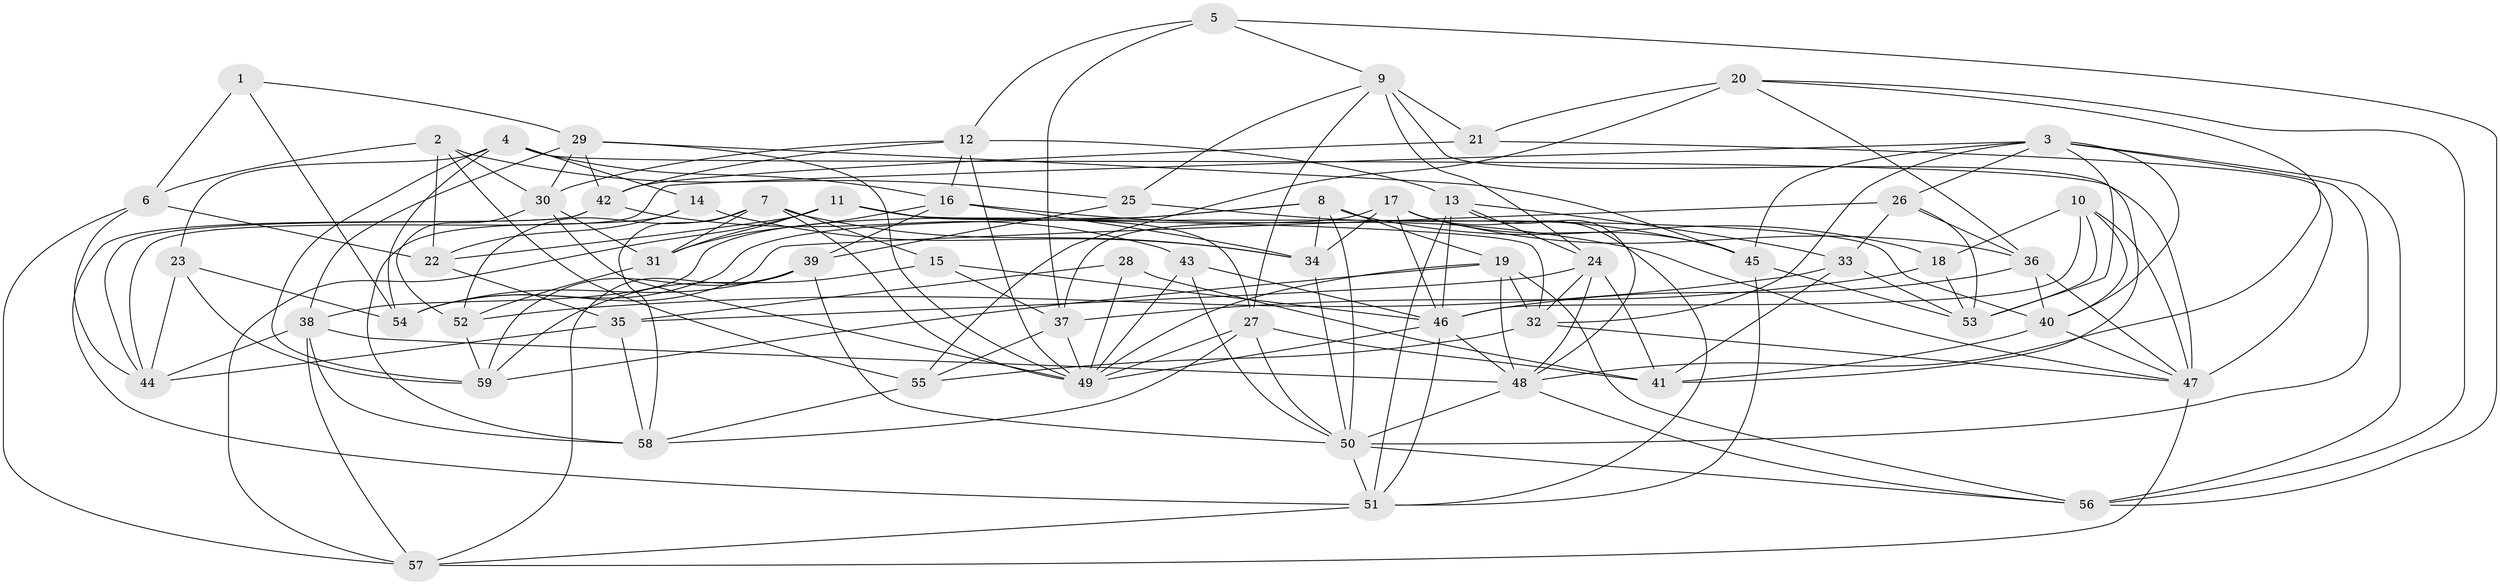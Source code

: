 // original degree distribution, {4: 1.0}
// Generated by graph-tools (version 1.1) at 2025/26/03/09/25 03:26:52]
// undirected, 59 vertices, 169 edges
graph export_dot {
graph [start="1"]
  node [color=gray90,style=filled];
  1;
  2;
  3;
  4;
  5;
  6;
  7;
  8;
  9;
  10;
  11;
  12;
  13;
  14;
  15;
  16;
  17;
  18;
  19;
  20;
  21;
  22;
  23;
  24;
  25;
  26;
  27;
  28;
  29;
  30;
  31;
  32;
  33;
  34;
  35;
  36;
  37;
  38;
  39;
  40;
  41;
  42;
  43;
  44;
  45;
  46;
  47;
  48;
  49;
  50;
  51;
  52;
  53;
  54;
  55;
  56;
  57;
  58;
  59;
  1 -- 6 [weight=2.0];
  1 -- 29 [weight=1.0];
  1 -- 54 [weight=1.0];
  2 -- 6 [weight=1.0];
  2 -- 22 [weight=2.0];
  2 -- 25 [weight=1.0];
  2 -- 30 [weight=1.0];
  2 -- 55 [weight=1.0];
  3 -- 26 [weight=1.0];
  3 -- 32 [weight=1.0];
  3 -- 40 [weight=1.0];
  3 -- 44 [weight=1.0];
  3 -- 45 [weight=1.0];
  3 -- 50 [weight=1.0];
  3 -- 53 [weight=1.0];
  3 -- 56 [weight=1.0];
  4 -- 14 [weight=1.0];
  4 -- 16 [weight=1.0];
  4 -- 23 [weight=1.0];
  4 -- 47 [weight=1.0];
  4 -- 54 [weight=1.0];
  4 -- 59 [weight=1.0];
  5 -- 9 [weight=1.0];
  5 -- 12 [weight=1.0];
  5 -- 37 [weight=1.0];
  5 -- 56 [weight=1.0];
  6 -- 22 [weight=1.0];
  6 -- 44 [weight=1.0];
  6 -- 57 [weight=1.0];
  7 -- 15 [weight=1.0];
  7 -- 31 [weight=1.0];
  7 -- 34 [weight=1.0];
  7 -- 49 [weight=1.0];
  7 -- 52 [weight=1.0];
  7 -- 58 [weight=1.0];
  8 -- 18 [weight=1.0];
  8 -- 19 [weight=1.0];
  8 -- 34 [weight=1.0];
  8 -- 38 [weight=1.0];
  8 -- 50 [weight=1.0];
  8 -- 54 [weight=1.0];
  9 -- 21 [weight=1.0];
  9 -- 24 [weight=1.0];
  9 -- 25 [weight=1.0];
  9 -- 27 [weight=1.0];
  9 -- 41 [weight=1.0];
  10 -- 18 [weight=1.0];
  10 -- 40 [weight=1.0];
  10 -- 46 [weight=2.0];
  10 -- 47 [weight=1.0];
  10 -- 53 [weight=1.0];
  11 -- 22 [weight=1.0];
  11 -- 27 [weight=1.0];
  11 -- 31 [weight=1.0];
  11 -- 32 [weight=1.0];
  11 -- 40 [weight=1.0];
  11 -- 57 [weight=1.0];
  12 -- 13 [weight=1.0];
  12 -- 16 [weight=1.0];
  12 -- 30 [weight=1.0];
  12 -- 42 [weight=1.0];
  12 -- 49 [weight=1.0];
  13 -- 24 [weight=1.0];
  13 -- 33 [weight=1.0];
  13 -- 46 [weight=1.0];
  13 -- 48 [weight=1.0];
  13 -- 51 [weight=1.0];
  14 -- 22 [weight=1.0];
  14 -- 34 [weight=1.0];
  14 -- 58 [weight=1.0];
  15 -- 37 [weight=1.0];
  15 -- 46 [weight=1.0];
  15 -- 59 [weight=1.0];
  16 -- 31 [weight=1.0];
  16 -- 34 [weight=1.0];
  16 -- 39 [weight=1.0];
  16 -- 47 [weight=1.0];
  17 -- 34 [weight=1.0];
  17 -- 36 [weight=1.0];
  17 -- 37 [weight=1.0];
  17 -- 45 [weight=1.0];
  17 -- 46 [weight=1.0];
  17 -- 51 [weight=1.0];
  18 -- 37 [weight=1.0];
  18 -- 53 [weight=1.0];
  19 -- 32 [weight=1.0];
  19 -- 48 [weight=1.0];
  19 -- 49 [weight=1.0];
  19 -- 56 [weight=1.0];
  19 -- 59 [weight=1.0];
  20 -- 21 [weight=1.0];
  20 -- 36 [weight=1.0];
  20 -- 48 [weight=1.0];
  20 -- 55 [weight=2.0];
  20 -- 56 [weight=1.0];
  21 -- 42 [weight=1.0];
  21 -- 47 [weight=1.0];
  22 -- 35 [weight=1.0];
  23 -- 44 [weight=1.0];
  23 -- 54 [weight=1.0];
  23 -- 59 [weight=1.0];
  24 -- 32 [weight=1.0];
  24 -- 35 [weight=1.0];
  24 -- 41 [weight=1.0];
  24 -- 48 [weight=1.0];
  25 -- 39 [weight=1.0];
  25 -- 45 [weight=1.0];
  26 -- 33 [weight=2.0];
  26 -- 36 [weight=1.0];
  26 -- 53 [weight=1.0];
  26 -- 54 [weight=1.0];
  27 -- 41 [weight=1.0];
  27 -- 49 [weight=1.0];
  27 -- 50 [weight=1.0];
  27 -- 58 [weight=1.0];
  28 -- 35 [weight=2.0];
  28 -- 41 [weight=1.0];
  28 -- 49 [weight=1.0];
  29 -- 30 [weight=1.0];
  29 -- 38 [weight=1.0];
  29 -- 42 [weight=1.0];
  29 -- 45 [weight=1.0];
  29 -- 49 [weight=1.0];
  30 -- 31 [weight=1.0];
  30 -- 49 [weight=1.0];
  30 -- 52 [weight=1.0];
  31 -- 52 [weight=2.0];
  32 -- 47 [weight=1.0];
  32 -- 55 [weight=1.0];
  33 -- 41 [weight=1.0];
  33 -- 52 [weight=1.0];
  33 -- 53 [weight=1.0];
  34 -- 50 [weight=1.0];
  35 -- 44 [weight=1.0];
  35 -- 58 [weight=1.0];
  36 -- 40 [weight=1.0];
  36 -- 46 [weight=1.0];
  36 -- 47 [weight=1.0];
  37 -- 49 [weight=1.0];
  37 -- 55 [weight=1.0];
  38 -- 44 [weight=1.0];
  38 -- 48 [weight=1.0];
  38 -- 57 [weight=1.0];
  38 -- 58 [weight=1.0];
  39 -- 50 [weight=1.0];
  39 -- 54 [weight=1.0];
  39 -- 57 [weight=1.0];
  39 -- 59 [weight=1.0];
  40 -- 41 [weight=1.0];
  40 -- 47 [weight=1.0];
  42 -- 43 [weight=1.0];
  42 -- 44 [weight=1.0];
  42 -- 51 [weight=1.0];
  43 -- 46 [weight=1.0];
  43 -- 49 [weight=1.0];
  43 -- 50 [weight=1.0];
  45 -- 51 [weight=1.0];
  45 -- 53 [weight=1.0];
  46 -- 48 [weight=1.0];
  46 -- 49 [weight=1.0];
  46 -- 51 [weight=1.0];
  47 -- 57 [weight=1.0];
  48 -- 50 [weight=1.0];
  48 -- 56 [weight=1.0];
  50 -- 51 [weight=2.0];
  50 -- 56 [weight=1.0];
  51 -- 57 [weight=1.0];
  52 -- 59 [weight=1.0];
  55 -- 58 [weight=1.0];
}
